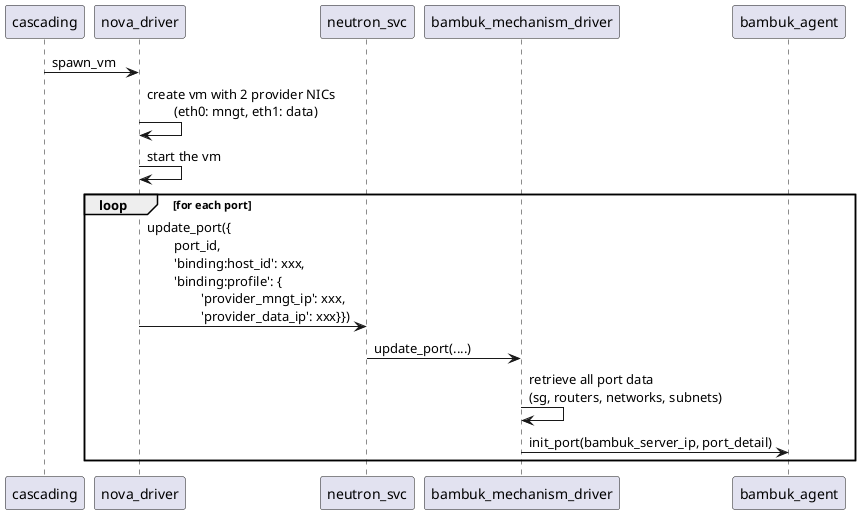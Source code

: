 @startuml

cascading -> nova_driver: spawn_vm
nova_driver -> nova_driver: create vm with 2 provider NICs\n\t(eth0: mngt, eth1: data)
nova_driver -> nova_driver: start the vm
loop for each port
    nova_driver -> neutron_svc: update_port({\n\tport_id,\n\t'binding:host_id': xxx,\n\t'binding:profile': {\n\t\t'provider_mngt_ip': xxx,\n\t\t'provider_data_ip': xxx}})
    neutron_svc -> bambuk_mechanism_driver: update_port(....)
    bambuk_mechanism_driver -> bambuk_mechanism_driver: retrieve all port data\n(sg, routers, networks, subnets)
    bambuk_mechanism_driver -> bambuk_agent: init_port(bambuk_server_ip, port_detail)
end

@enduml